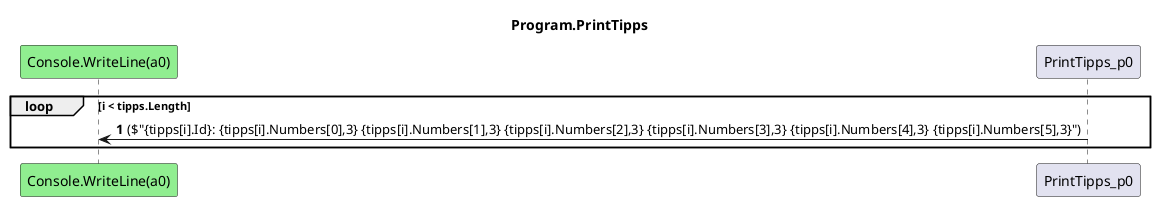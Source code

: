 @startuml Program.PrintTipps
title Program.PrintTipps
participant "Console.WriteLine(a0)" as Console_WriteLine_a0 #LightGreen
autonumber
loop i < tipps.Length
    PrintTipps_p0 -> Console_WriteLine_a0 : ($"{tipps[i].Id}: {tipps[i].Numbers[0],3} {tipps[i].Numbers[1],3} {tipps[i].Numbers[2],3} {tipps[i].Numbers[3],3} {tipps[i].Numbers[4],3} {tipps[i].Numbers[5],3}")
end
@enduml

